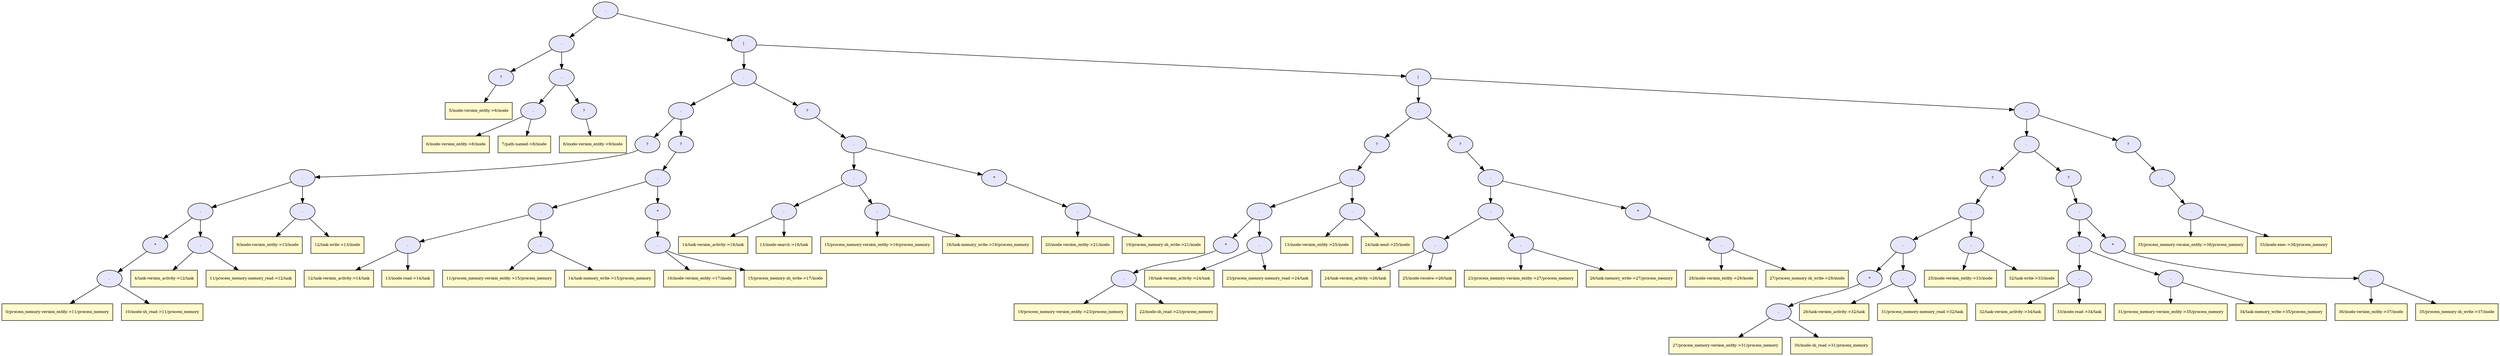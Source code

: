 digraph RGL__DirectedAdjacencyGraph {141[fontsize = 8,label = ".",shape = ellipse, fillcolor="#e6e6fa", style = filled]

141 -> 11[fontsize = 8, color="#000000"]

11[fontsize = 8,label = ".",shape = ellipse, fillcolor="#e6e6fa", style = filled]

11 -> 4[fontsize = 8, color="#000000"]

4[fontsize = 8,label = "?",shape = ellipse, fillcolor="#e6e6fa", style = filled]

4 -> 3[fontsize = 8, color="#000000"]

3[fontsize = 8,label = "5/inode-version_entity->6/inode",shape = rectangle, fillcolor="#fffacd", style = filled]

11 -> 10[fontsize = 8, color="#000000"]

10[fontsize = 8,label = ".",shape = ellipse, fillcolor="#e6e6fa", style = filled]

10 -> 7[fontsize = 8, color="#000000"]

7[fontsize = 8,label = ".",shape = ellipse, fillcolor="#e6e6fa", style = filled]

7 -> 5[fontsize = 8, color="#000000"]

5[fontsize = 8,label = "6/inode-version_entity->8/inode",shape = rectangle, fillcolor="#fffacd", style = filled]

7 -> 6[fontsize = 8, color="#000000"]

6[fontsize = 8,label = "7/path-named->8/inode",shape = rectangle, fillcolor="#fffacd", style = filled]

10 -> 9[fontsize = 8, color="#000000"]

9[fontsize = 8,label = "?",shape = ellipse, fillcolor="#e6e6fa", style = filled]

9 -> 8[fontsize = 8, color="#000000"]

8[fontsize = 8,label = "8/inode-version_entity->9/inode",shape = rectangle, fillcolor="#fffacd", style = filled]

141 -> 140[fontsize = 8, color="#000000"]

140[fontsize = 8,label = "|",shape = ellipse, fillcolor="#e6e6fa", style = filled]

140 -> 63[fontsize = 8, color="#000000"]

63[fontsize = 8,label = ".",shape = ellipse, fillcolor="#e6e6fa", style = filled]

63 -> 46[fontsize = 8, color="#000000"]

46[fontsize = 8,label = ".",shape = ellipse, fillcolor="#e6e6fa", style = filled]

46 -> 28[fontsize = 8, color="#000000"]

28[fontsize = 8,label = "?",shape = ellipse, fillcolor="#e6e6fa", style = filled]

28 -> 26[fontsize = 8, color="#000000"]

26[fontsize = 8,label = ".",shape = ellipse, fillcolor="#e6e6fa", style = filled]

26 -> 22[fontsize = 8, color="#000000"]

22[fontsize = 8,label = ".",shape = ellipse, fillcolor="#e6e6fa", style = filled]

22 -> 17[fontsize = 8, color="#000000"]

17[fontsize = 8,label = "*",shape = ellipse, fillcolor="#e6e6fa", style = filled]

17 -> 15[fontsize = 8, color="#000000"]

15[fontsize = 8,label = ".",shape = ellipse, fillcolor="#e6e6fa", style = filled]

15 -> 13[fontsize = 8, color="#000000"]

13[fontsize = 8,label = "0/process_memory-version_entity->11/process_memory",shape = rectangle, fillcolor="#fffacd", style = filled]

15 -> 14[fontsize = 8, color="#000000"]

14[fontsize = 8,label = "10/inode-sh_read->11/process_memory",shape = rectangle, fillcolor="#fffacd", style = filled]

22 -> 21[fontsize = 8, color="#000000"]

21[fontsize = 8,label = ".",shape = ellipse, fillcolor="#e6e6fa", style = filled]

21 -> 19[fontsize = 8, color="#000000"]

19[fontsize = 8,label = "4/task-version_activity->12/task",shape = rectangle, fillcolor="#fffacd", style = filled]

21 -> 20[fontsize = 8, color="#000000"]

20[fontsize = 8,label = "11/process_memory-memory_read->12/task",shape = rectangle, fillcolor="#fffacd", style = filled]

26 -> 25[fontsize = 8, color="#000000"]

25[fontsize = 8,label = ".",shape = ellipse, fillcolor="#e6e6fa", style = filled]

25 -> 23[fontsize = 8, color="#000000"]

23[fontsize = 8,label = "9/inode-version_entity->13/inode",shape = rectangle, fillcolor="#fffacd", style = filled]

25 -> 24[fontsize = 8, color="#000000"]

24[fontsize = 8,label = "12/task-write->13/inode",shape = rectangle, fillcolor="#fffacd", style = filled]

46 -> 45[fontsize = 8, color="#000000"]

45[fontsize = 8,label = "?",shape = ellipse, fillcolor="#e6e6fa", style = filled]

45 -> 43[fontsize = 8, color="#000000"]

43[fontsize = 8,label = ".",shape = ellipse, fillcolor="#e6e6fa", style = filled]

43 -> 37[fontsize = 8, color="#000000"]

37[fontsize = 8,label = ".",shape = ellipse, fillcolor="#e6e6fa", style = filled]

37 -> 32[fontsize = 8, color="#000000"]

32[fontsize = 8,label = ".",shape = ellipse, fillcolor="#e6e6fa", style = filled]

32 -> 30[fontsize = 8, color="#000000"]

30[fontsize = 8,label = "12/task-version_activity->14/task",shape = rectangle, fillcolor="#fffacd", style = filled]

32 -> 31[fontsize = 8, color="#000000"]

31[fontsize = 8,label = "13/inode-read->14/task",shape = rectangle, fillcolor="#fffacd", style = filled]

37 -> 36[fontsize = 8, color="#000000"]

36[fontsize = 8,label = ".",shape = ellipse, fillcolor="#e6e6fa", style = filled]

36 -> 34[fontsize = 8, color="#000000"]

34[fontsize = 8,label = "11/process_memory-version_entity->15/process_memory",shape = rectangle, fillcolor="#fffacd", style = filled]

36 -> 35[fontsize = 8, color="#000000"]

35[fontsize = 8,label = "14/task-memory_write->15/process_memory",shape = rectangle, fillcolor="#fffacd", style = filled]

43 -> 42[fontsize = 8, color="#000000"]

42[fontsize = 8,label = "*",shape = ellipse, fillcolor="#e6e6fa", style = filled]

42 -> 40[fontsize = 8, color="#000000"]

40[fontsize = 8,label = ".",shape = ellipse, fillcolor="#e6e6fa", style = filled]

40 -> 38[fontsize = 8, color="#000000"]

38[fontsize = 8,label = "16/inode-version_entity->17/inode",shape = rectangle, fillcolor="#fffacd", style = filled]

40 -> 39[fontsize = 8, color="#000000"]

39[fontsize = 8,label = "15/process_memory-sh_write->17/inode",shape = rectangle, fillcolor="#fffacd", style = filled]

63 -> 62[fontsize = 8, color="#000000"]

62[fontsize = 8,label = "?",shape = ellipse, fillcolor="#e6e6fa", style = filled]

62 -> 60[fontsize = 8, color="#000000"]

60[fontsize = 8,label = ".",shape = ellipse, fillcolor="#e6e6fa", style = filled]

60 -> 54[fontsize = 8, color="#000000"]

54[fontsize = 8,label = ".",shape = ellipse, fillcolor="#e6e6fa", style = filled]

54 -> 49[fontsize = 8, color="#000000"]

49[fontsize = 8,label = ".",shape = ellipse, fillcolor="#e6e6fa", style = filled]

49 -> 47[fontsize = 8, color="#000000"]

47[fontsize = 8,label = "14/task-version_activity->18/task",shape = rectangle, fillcolor="#fffacd", style = filled]

49 -> 48[fontsize = 8, color="#000000"]

48[fontsize = 8,label = "13/inode-search->18/task",shape = rectangle, fillcolor="#fffacd", style = filled]

54 -> 53[fontsize = 8, color="#000000"]

53[fontsize = 8,label = ".",shape = ellipse, fillcolor="#e6e6fa", style = filled]

53 -> 51[fontsize = 8, color="#000000"]

51[fontsize = 8,label = "15/process_memory-version_entity->19/process_memory",shape = rectangle, fillcolor="#fffacd", style = filled]

53 -> 52[fontsize = 8, color="#000000"]

52[fontsize = 8,label = "18/task-memory_write->19/process_memory",shape = rectangle, fillcolor="#fffacd", style = filled]

60 -> 59[fontsize = 8, color="#000000"]

59[fontsize = 8,label = "*",shape = ellipse, fillcolor="#e6e6fa", style = filled]

59 -> 57[fontsize = 8, color="#000000"]

57[fontsize = 8,label = ".",shape = ellipse, fillcolor="#e6e6fa", style = filled]

57 -> 55[fontsize = 8, color="#000000"]

55[fontsize = 8,label = "20/inode-version_entity->21/inode",shape = rectangle, fillcolor="#fffacd", style = filled]

57 -> 56[fontsize = 8, color="#000000"]

56[fontsize = 8,label = "19/process_memory-sh_write->21/inode",shape = rectangle, fillcolor="#fffacd", style = filled]

140 -> 139[fontsize = 8, color="#000000"]

139[fontsize = 8,label = "|",shape = ellipse, fillcolor="#e6e6fa", style = filled]

139 -> 97[fontsize = 8, color="#000000"]

97[fontsize = 8,label = ".",shape = ellipse, fillcolor="#e6e6fa", style = filled]

97 -> 79[fontsize = 8, color="#000000"]

79[fontsize = 8,label = "?",shape = ellipse, fillcolor="#e6e6fa", style = filled]

79 -> 77[fontsize = 8, color="#000000"]

77[fontsize = 8,label = ".",shape = ellipse, fillcolor="#e6e6fa", style = filled]

77 -> 73[fontsize = 8, color="#000000"]

73[fontsize = 8,label = ".",shape = ellipse, fillcolor="#e6e6fa", style = filled]

73 -> 68[fontsize = 8, color="#000000"]

68[fontsize = 8,label = "*",shape = ellipse, fillcolor="#e6e6fa", style = filled]

68 -> 66[fontsize = 8, color="#000000"]

66[fontsize = 8,label = ".",shape = ellipse, fillcolor="#e6e6fa", style = filled]

66 -> 64[fontsize = 8, color="#000000"]

64[fontsize = 8,label = "19/process_memory-version_entity->23/process_memory",shape = rectangle, fillcolor="#fffacd", style = filled]

66 -> 65[fontsize = 8, color="#000000"]

65[fontsize = 8,label = "22/inode-sh_read->23/process_memory",shape = rectangle, fillcolor="#fffacd", style = filled]

73 -> 72[fontsize = 8, color="#000000"]

72[fontsize = 8,label = ".",shape = ellipse, fillcolor="#e6e6fa", style = filled]

72 -> 70[fontsize = 8, color="#000000"]

70[fontsize = 8,label = "18/task-version_activity->24/task",shape = rectangle, fillcolor="#fffacd", style = filled]

72 -> 71[fontsize = 8, color="#000000"]

71[fontsize = 8,label = "23/process_memory-memory_read->24/task",shape = rectangle, fillcolor="#fffacd", style = filled]

77 -> 76[fontsize = 8, color="#000000"]

76[fontsize = 8,label = ".",shape = ellipse, fillcolor="#e6e6fa", style = filled]

76 -> 74[fontsize = 8, color="#000000"]

74[fontsize = 8,label = "13/inode-version_entity->25/inode",shape = rectangle, fillcolor="#fffacd", style = filled]

76 -> 75[fontsize = 8, color="#000000"]

75[fontsize = 8,label = "24/task-send->25/inode",shape = rectangle, fillcolor="#fffacd", style = filled]

97 -> 96[fontsize = 8, color="#000000"]

96[fontsize = 8,label = "?",shape = ellipse, fillcolor="#e6e6fa", style = filled]

96 -> 94[fontsize = 8, color="#000000"]

94[fontsize = 8,label = ".",shape = ellipse, fillcolor="#e6e6fa", style = filled]

94 -> 88[fontsize = 8, color="#000000"]

88[fontsize = 8,label = ".",shape = ellipse, fillcolor="#e6e6fa", style = filled]

88 -> 83[fontsize = 8, color="#000000"]

83[fontsize = 8,label = ".",shape = ellipse, fillcolor="#e6e6fa", style = filled]

83 -> 81[fontsize = 8, color="#000000"]

81[fontsize = 8,label = "24/task-version_activity->26/task",shape = rectangle, fillcolor="#fffacd", style = filled]

83 -> 82[fontsize = 8, color="#000000"]

82[fontsize = 8,label = "25/inode-receive->26/task",shape = rectangle, fillcolor="#fffacd", style = filled]

88 -> 87[fontsize = 8, color="#000000"]

87[fontsize = 8,label = ".",shape = ellipse, fillcolor="#e6e6fa", style = filled]

87 -> 85[fontsize = 8, color="#000000"]

85[fontsize = 8,label = "23/process_memory-version_entity->27/process_memory",shape = rectangle, fillcolor="#fffacd", style = filled]

87 -> 86[fontsize = 8, color="#000000"]

86[fontsize = 8,label = "26/task-memory_write->27/process_memory",shape = rectangle, fillcolor="#fffacd", style = filled]

94 -> 93[fontsize = 8, color="#000000"]

93[fontsize = 8,label = "*",shape = ellipse, fillcolor="#e6e6fa", style = filled]

93 -> 91[fontsize = 8, color="#000000"]

91[fontsize = 8,label = ".",shape = ellipse, fillcolor="#e6e6fa", style = filled]

91 -> 89[fontsize = 8, color="#000000"]

89[fontsize = 8,label = "28/inode-version_entity->29/inode",shape = rectangle, fillcolor="#fffacd", style = filled]

91 -> 90[fontsize = 8, color="#000000"]

90[fontsize = 8,label = "27/process_memory-sh_write->29/inode",shape = rectangle, fillcolor="#fffacd", style = filled]

139 -> 138[fontsize = 8, color="#000000"]

138[fontsize = 8,label = ".",shape = ellipse, fillcolor="#e6e6fa", style = filled]

138 -> 131[fontsize = 8, color="#000000"]

131[fontsize = 8,label = ".",shape = ellipse, fillcolor="#e6e6fa", style = filled]

131 -> 113[fontsize = 8, color="#000000"]

113[fontsize = 8,label = "?",shape = ellipse, fillcolor="#e6e6fa", style = filled]

113 -> 111[fontsize = 8, color="#000000"]

111[fontsize = 8,label = ".",shape = ellipse, fillcolor="#e6e6fa", style = filled]

111 -> 107[fontsize = 8, color="#000000"]

107[fontsize = 8,label = ".",shape = ellipse, fillcolor="#e6e6fa", style = filled]

107 -> 102[fontsize = 8, color="#000000"]

102[fontsize = 8,label = "*",shape = ellipse, fillcolor="#e6e6fa", style = filled]

102 -> 100[fontsize = 8, color="#000000"]

100[fontsize = 8,label = ".",shape = ellipse, fillcolor="#e6e6fa", style = filled]

100 -> 98[fontsize = 8, color="#000000"]

98[fontsize = 8,label = "27/process_memory-version_entity->31/process_memory",shape = rectangle, fillcolor="#fffacd", style = filled]

100 -> 99[fontsize = 8, color="#000000"]

99[fontsize = 8,label = "30/inode-sh_read->31/process_memory",shape = rectangle, fillcolor="#fffacd", style = filled]

107 -> 106[fontsize = 8, color="#000000"]

106[fontsize = 8,label = ".",shape = ellipse, fillcolor="#e6e6fa", style = filled]

106 -> 104[fontsize = 8, color="#000000"]

104[fontsize = 8,label = "26/task-version_activity->32/task",shape = rectangle, fillcolor="#fffacd", style = filled]

106 -> 105[fontsize = 8, color="#000000"]

105[fontsize = 8,label = "31/process_memory-memory_read->32/task",shape = rectangle, fillcolor="#fffacd", style = filled]

111 -> 110[fontsize = 8, color="#000000"]

110[fontsize = 8,label = ".",shape = ellipse, fillcolor="#e6e6fa", style = filled]

110 -> 108[fontsize = 8, color="#000000"]

108[fontsize = 8,label = "25/inode-version_entity->33/inode",shape = rectangle, fillcolor="#fffacd", style = filled]

110 -> 109[fontsize = 8, color="#000000"]

109[fontsize = 8,label = "32/task-write->33/inode",shape = rectangle, fillcolor="#fffacd", style = filled]

131 -> 130[fontsize = 8, color="#000000"]

130[fontsize = 8,label = "?",shape = ellipse, fillcolor="#e6e6fa", style = filled]

130 -> 128[fontsize = 8, color="#000000"]

128[fontsize = 8,label = ".",shape = ellipse, fillcolor="#e6e6fa", style = filled]

128 -> 122[fontsize = 8, color="#000000"]

122[fontsize = 8,label = ".",shape = ellipse, fillcolor="#e6e6fa", style = filled]

122 -> 117[fontsize = 8, color="#000000"]

117[fontsize = 8,label = ".",shape = ellipse, fillcolor="#e6e6fa", style = filled]

117 -> 115[fontsize = 8, color="#000000"]

115[fontsize = 8,label = "32/task-version_activity->34/task",shape = rectangle, fillcolor="#fffacd", style = filled]

117 -> 116[fontsize = 8, color="#000000"]

116[fontsize = 8,label = "33/inode-read->34/task",shape = rectangle, fillcolor="#fffacd", style = filled]

122 -> 121[fontsize = 8, color="#000000"]

121[fontsize = 8,label = ".",shape = ellipse, fillcolor="#e6e6fa", style = filled]

121 -> 119[fontsize = 8, color="#000000"]

119[fontsize = 8,label = "31/process_memory-version_entity->35/process_memory",shape = rectangle, fillcolor="#fffacd", style = filled]

121 -> 120[fontsize = 8, color="#000000"]

120[fontsize = 8,label = "34/task-memory_write->35/process_memory",shape = rectangle, fillcolor="#fffacd", style = filled]

128 -> 127[fontsize = 8, color="#000000"]

127[fontsize = 8,label = "*",shape = ellipse, fillcolor="#e6e6fa", style = filled]

127 -> 125[fontsize = 8, color="#000000"]

125[fontsize = 8,label = ".",shape = ellipse, fillcolor="#e6e6fa", style = filled]

125 -> 123[fontsize = 8, color="#000000"]

123[fontsize = 8,label = "36/inode-version_entity->37/inode",shape = rectangle, fillcolor="#fffacd", style = filled]

125 -> 124[fontsize = 8, color="#000000"]

124[fontsize = 8,label = "35/process_memory-sh_write->37/inode",shape = rectangle, fillcolor="#fffacd", style = filled]

138 -> 137[fontsize = 8, color="#000000"]

137[fontsize = 8,label = "?",shape = ellipse, fillcolor="#e6e6fa", style = filled]

137 -> 135[fontsize = 8, color="#000000"]

135[fontsize = 8,label = ".",shape = ellipse, fillcolor="#e6e6fa", style = filled]

135 -> 134[fontsize = 8, color="#000000"]

134[fontsize = 8,label = ".",shape = ellipse, fillcolor="#e6e6fa", style = filled]

134 -> 132[fontsize = 8, color="#000000"]

132[fontsize = 8,label = "35/process_memory-version_entity->38/process_memory",shape = rectangle, fillcolor="#fffacd", style = filled]

134 -> 133[fontsize = 8, color="#000000"]

133[fontsize = 8,label = "33/inode-exec->38/process_memory",shape = rectangle, fillcolor="#fffacd", style = filled]

}